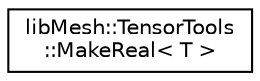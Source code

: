 digraph "Graphical Class Hierarchy"
{
  edge [fontname="Helvetica",fontsize="10",labelfontname="Helvetica",labelfontsize="10"];
  node [fontname="Helvetica",fontsize="10",shape=record];
  rankdir="LR";
  Node1 [label="libMesh::TensorTools\l::MakeReal\< T \>",height=0.2,width=0.4,color="black", fillcolor="white", style="filled",URL="$structlibMesh_1_1TensorTools_1_1MakeReal.html"];
}

